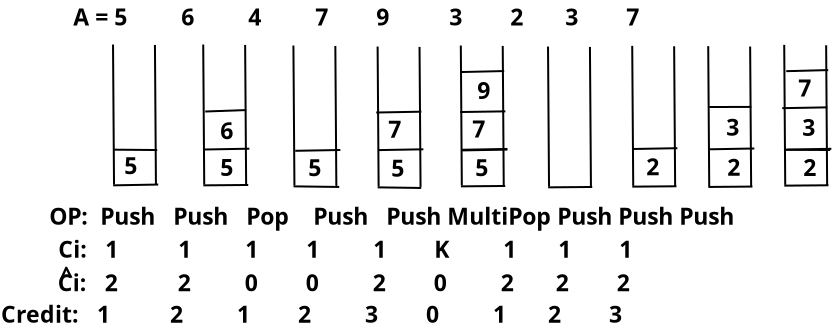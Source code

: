 <?xml version="1.0" encoding="UTF-8"?>
<dia:diagram xmlns:dia="http://www.lysator.liu.se/~alla/dia/">
  <dia:layer name="Background" visible="true" active="true">
    <dia:object type="Standard - Line" version="0" id="O0">
      <dia:attribute name="obj_pos">
        <dia:point val="-21.04,4.95"/>
      </dia:attribute>
      <dia:attribute name="obj_bb">
        <dia:rectangle val="-21.09,4.9;-20.939,12.0"/>
      </dia:attribute>
      <dia:attribute name="conn_endpoints">
        <dia:point val="-21.04,4.95"/>
        <dia:point val="-20.99,11.95"/>
      </dia:attribute>
      <dia:attribute name="numcp">
        <dia:int val="1"/>
      </dia:attribute>
    </dia:object>
    <dia:object type="Standard - Line" version="0" id="O1">
      <dia:attribute name="obj_pos">
        <dia:point val="-18.944,4.97"/>
      </dia:attribute>
      <dia:attribute name="obj_bb">
        <dia:rectangle val="-18.995,4.92;-18.844,12.021"/>
      </dia:attribute>
      <dia:attribute name="conn_endpoints">
        <dia:point val="-18.944,4.97"/>
        <dia:point val="-18.894,11.97"/>
      </dia:attribute>
      <dia:attribute name="numcp">
        <dia:int val="1"/>
      </dia:attribute>
    </dia:object>
    <dia:object type="Standard - Line" version="0" id="O2">
      <dia:attribute name="obj_pos">
        <dia:point val="-21.036,11.99"/>
      </dia:attribute>
      <dia:attribute name="obj_bb">
        <dia:rectangle val="-21.087,11.899;-18.729,12.041"/>
      </dia:attribute>
      <dia:attribute name="conn_endpoints">
        <dia:point val="-21.036,11.99"/>
        <dia:point val="-18.78,11.95"/>
      </dia:attribute>
      <dia:attribute name="numcp">
        <dia:int val="1"/>
      </dia:attribute>
    </dia:object>
    <dia:object type="Standard - Line" version="0" id="O3">
      <dia:attribute name="obj_pos">
        <dia:point val="-16.53,4.95"/>
      </dia:attribute>
      <dia:attribute name="obj_bb">
        <dia:rectangle val="-16.58,4.9;-16.429,12.0"/>
      </dia:attribute>
      <dia:attribute name="conn_endpoints">
        <dia:point val="-16.53,4.95"/>
        <dia:point val="-16.48,11.95"/>
      </dia:attribute>
      <dia:attribute name="numcp">
        <dia:int val="1"/>
      </dia:attribute>
    </dia:object>
    <dia:object type="Standard - Line" version="0" id="O4">
      <dia:attribute name="obj_pos">
        <dia:point val="-14.434,4.97"/>
      </dia:attribute>
      <dia:attribute name="obj_bb">
        <dia:rectangle val="-14.485,4.92;-14.334,12.021"/>
      </dia:attribute>
      <dia:attribute name="conn_endpoints">
        <dia:point val="-14.434,4.97"/>
        <dia:point val="-14.384,11.97"/>
      </dia:attribute>
      <dia:attribute name="numcp">
        <dia:int val="1"/>
      </dia:attribute>
    </dia:object>
    <dia:object type="Standard - Line" version="0" id="O5">
      <dia:attribute name="obj_pos">
        <dia:point val="-16.526,11.99"/>
      </dia:attribute>
      <dia:attribute name="obj_bb">
        <dia:rectangle val="-16.576,11.92;-14.23,12.041"/>
      </dia:attribute>
      <dia:attribute name="conn_endpoints">
        <dia:point val="-16.526,11.99"/>
        <dia:point val="-14.28,11.971"/>
      </dia:attribute>
      <dia:attribute name="numcp">
        <dia:int val="1"/>
      </dia:attribute>
    </dia:object>
    <dia:object type="Standard - Line" version="0" id="O6">
      <dia:attribute name="obj_pos">
        <dia:point val="-12.02,5"/>
      </dia:attribute>
      <dia:attribute name="obj_bb">
        <dia:rectangle val="-12.07,4.95;-11.919,12.05"/>
      </dia:attribute>
      <dia:attribute name="conn_endpoints">
        <dia:point val="-12.02,5"/>
        <dia:point val="-11.97,12"/>
      </dia:attribute>
      <dia:attribute name="numcp">
        <dia:int val="1"/>
      </dia:attribute>
    </dia:object>
    <dia:object type="Standard - Line" version="0" id="O7">
      <dia:attribute name="obj_pos">
        <dia:point val="-9.924,5.02"/>
      </dia:attribute>
      <dia:attribute name="obj_bb">
        <dia:rectangle val="-9.975,4.97;-9.824,12.071"/>
      </dia:attribute>
      <dia:attribute name="conn_endpoints">
        <dia:point val="-9.924,5.02"/>
        <dia:point val="-9.874,12.02"/>
      </dia:attribute>
      <dia:attribute name="numcp">
        <dia:int val="1"/>
      </dia:attribute>
    </dia:object>
    <dia:object type="Standard - Line" version="0" id="O8">
      <dia:attribute name="obj_pos">
        <dia:point val="-12.016,12.04"/>
      </dia:attribute>
      <dia:attribute name="obj_bb">
        <dia:rectangle val="-12.066,11.99;-9.679,12.121"/>
      </dia:attribute>
      <dia:attribute name="conn_endpoints">
        <dia:point val="-12.016,12.04"/>
        <dia:point val="-9.73,12.071"/>
      </dia:attribute>
      <dia:attribute name="numcp">
        <dia:int val="1"/>
      </dia:attribute>
    </dia:object>
    <dia:object type="Standard - Line" version="0" id="O9">
      <dia:attribute name="obj_pos">
        <dia:point val="-7.81,5.05"/>
      </dia:attribute>
      <dia:attribute name="obj_bb">
        <dia:rectangle val="-7.86,5.0;-7.709,12.1"/>
      </dia:attribute>
      <dia:attribute name="conn_endpoints">
        <dia:point val="-7.81,5.05"/>
        <dia:point val="-7.76,12.05"/>
      </dia:attribute>
      <dia:attribute name="numcp">
        <dia:int val="1"/>
      </dia:attribute>
    </dia:object>
    <dia:object type="Standard - Line" version="0" id="O10">
      <dia:attribute name="obj_pos">
        <dia:point val="-5.714,5.07"/>
      </dia:attribute>
      <dia:attribute name="obj_bb">
        <dia:rectangle val="-5.765,5.02;-5.614,12.121"/>
      </dia:attribute>
      <dia:attribute name="conn_endpoints">
        <dia:point val="-5.714,5.07"/>
        <dia:point val="-5.664,12.07"/>
      </dia:attribute>
      <dia:attribute name="numcp">
        <dia:int val="1"/>
      </dia:attribute>
    </dia:object>
    <dia:object type="Standard - Line" version="0" id="O11">
      <dia:attribute name="obj_pos">
        <dia:point val="-7.806,12.09"/>
      </dia:attribute>
      <dia:attribute name="obj_bb">
        <dia:rectangle val="-7.857,12.04;-5.579,12.171"/>
      </dia:attribute>
      <dia:attribute name="conn_endpoints">
        <dia:point val="-7.806,12.09"/>
        <dia:point val="-5.63,12.121"/>
      </dia:attribute>
      <dia:attribute name="numcp">
        <dia:int val="1"/>
      </dia:attribute>
    </dia:object>
    <dia:object type="Standard - Line" version="0" id="O12">
      <dia:attribute name="obj_pos">
        <dia:point val="-3.65,5"/>
      </dia:attribute>
      <dia:attribute name="obj_bb">
        <dia:rectangle val="-3.7,4.95;-3.549,12.05"/>
      </dia:attribute>
      <dia:attribute name="conn_endpoints">
        <dia:point val="-3.65,5"/>
        <dia:point val="-3.6,12"/>
      </dia:attribute>
      <dia:attribute name="numcp">
        <dia:int val="1"/>
      </dia:attribute>
    </dia:object>
    <dia:object type="Standard - Line" version="0" id="O13">
      <dia:attribute name="obj_pos">
        <dia:point val="-1.554,5.02"/>
      </dia:attribute>
      <dia:attribute name="obj_bb">
        <dia:rectangle val="-1.605,4.97;-1.454,12.071"/>
      </dia:attribute>
      <dia:attribute name="conn_endpoints">
        <dia:point val="-1.554,5.02"/>
        <dia:point val="-1.504,12.02"/>
      </dia:attribute>
      <dia:attribute name="numcp">
        <dia:int val="1"/>
      </dia:attribute>
    </dia:object>
    <dia:object type="Standard - Line" version="0" id="O14">
      <dia:attribute name="obj_pos">
        <dia:point val="-3.646,12.04"/>
      </dia:attribute>
      <dia:attribute name="obj_bb">
        <dia:rectangle val="-3.696,11.97;-1.38,12.091"/>
      </dia:attribute>
      <dia:attribute name="conn_endpoints">
        <dia:point val="-3.646,12.04"/>
        <dia:point val="-1.43,12.021"/>
      </dia:attribute>
      <dia:attribute name="numcp">
        <dia:int val="1"/>
      </dia:attribute>
    </dia:object>
    <dia:object type="Standard - Line" version="0" id="O15">
      <dia:attribute name="obj_pos">
        <dia:point val="0.71,5.05"/>
      </dia:attribute>
      <dia:attribute name="obj_bb">
        <dia:rectangle val="0.66,5.0;0.811,12.1"/>
      </dia:attribute>
      <dia:attribute name="conn_endpoints">
        <dia:point val="0.71,5.05"/>
        <dia:point val="0.76,12.05"/>
      </dia:attribute>
      <dia:attribute name="numcp">
        <dia:int val="1"/>
      </dia:attribute>
    </dia:object>
    <dia:object type="Standard - Line" version="0" id="O16">
      <dia:attribute name="obj_pos">
        <dia:point val="2.806,5.07"/>
      </dia:attribute>
      <dia:attribute name="obj_bb">
        <dia:rectangle val="2.755,5.02;2.906,12.121"/>
      </dia:attribute>
      <dia:attribute name="conn_endpoints">
        <dia:point val="2.806,5.07"/>
        <dia:point val="2.856,12.07"/>
      </dia:attribute>
      <dia:attribute name="numcp">
        <dia:int val="1"/>
      </dia:attribute>
    </dia:object>
    <dia:object type="Standard - Line" version="0" id="O17">
      <dia:attribute name="obj_pos">
        <dia:point val="0.714,12.09"/>
      </dia:attribute>
      <dia:attribute name="obj_bb">
        <dia:rectangle val="0.664,12.02;2.97,12.141"/>
      </dia:attribute>
      <dia:attribute name="conn_endpoints">
        <dia:point val="0.714,12.09"/>
        <dia:point val="2.92,12.071"/>
      </dia:attribute>
      <dia:attribute name="numcp">
        <dia:int val="1"/>
      </dia:attribute>
    </dia:object>
    <dia:object type="Standard - Line" version="0" id="O18">
      <dia:attribute name="obj_pos">
        <dia:point val="4.92,5.015"/>
      </dia:attribute>
      <dia:attribute name="obj_bb">
        <dia:rectangle val="4.87,4.965;5.021,12.065"/>
      </dia:attribute>
      <dia:attribute name="conn_endpoints">
        <dia:point val="4.92,5.015"/>
        <dia:point val="4.97,12.015"/>
      </dia:attribute>
      <dia:attribute name="numcp">
        <dia:int val="1"/>
      </dia:attribute>
    </dia:object>
    <dia:object type="Standard - Line" version="0" id="O19">
      <dia:attribute name="obj_pos">
        <dia:point val="7.016,5.035"/>
      </dia:attribute>
      <dia:attribute name="obj_bb">
        <dia:rectangle val="6.965,4.985;7.116,12.086"/>
      </dia:attribute>
      <dia:attribute name="conn_endpoints">
        <dia:point val="7.016,5.035"/>
        <dia:point val="7.066,12.035"/>
      </dia:attribute>
      <dia:attribute name="numcp">
        <dia:int val="1"/>
      </dia:attribute>
    </dia:object>
    <dia:object type="Standard - Line" version="0" id="O20">
      <dia:attribute name="obj_pos">
        <dia:point val="4.924,12.055"/>
      </dia:attribute>
      <dia:attribute name="obj_bb">
        <dia:rectangle val="4.874,11.985;7.181,12.106"/>
      </dia:attribute>
      <dia:attribute name="conn_endpoints">
        <dia:point val="4.924,12.055"/>
        <dia:point val="7.13,12.036"/>
      </dia:attribute>
      <dia:attribute name="numcp">
        <dia:int val="1"/>
      </dia:attribute>
    </dia:object>
    <dia:object type="Standard - Line" version="0" id="O21">
      <dia:attribute name="obj_pos">
        <dia:point val="8.72,5.03"/>
      </dia:attribute>
      <dia:attribute name="obj_bb">
        <dia:rectangle val="8.67,4.98;8.821,12.08"/>
      </dia:attribute>
      <dia:attribute name="conn_endpoints">
        <dia:point val="8.72,5.03"/>
        <dia:point val="8.77,12.03"/>
      </dia:attribute>
      <dia:attribute name="numcp">
        <dia:int val="1"/>
      </dia:attribute>
    </dia:object>
    <dia:object type="Standard - Line" version="0" id="O22">
      <dia:attribute name="obj_pos">
        <dia:point val="10.816,5.05"/>
      </dia:attribute>
      <dia:attribute name="obj_bb">
        <dia:rectangle val="10.765,5;10.916,12.101"/>
      </dia:attribute>
      <dia:attribute name="conn_endpoints">
        <dia:point val="10.816,5.05"/>
        <dia:point val="10.866,12.05"/>
      </dia:attribute>
      <dia:attribute name="numcp">
        <dia:int val="1"/>
      </dia:attribute>
    </dia:object>
    <dia:object type="Standard - Line" version="0" id="O23">
      <dia:attribute name="obj_pos">
        <dia:point val="8.724,12.07"/>
      </dia:attribute>
      <dia:attribute name="obj_bb">
        <dia:rectangle val="8.674,12.0;10.981,12.121"/>
      </dia:attribute>
      <dia:attribute name="conn_endpoints">
        <dia:point val="8.724,12.07"/>
        <dia:point val="10.93,12.051"/>
      </dia:attribute>
      <dia:attribute name="numcp">
        <dia:int val="1"/>
      </dia:attribute>
    </dia:object>
    <dia:object type="Standard - Line" version="0" id="O24">
      <dia:attribute name="obj_pos">
        <dia:point val="-20.979,10.206"/>
      </dia:attribute>
      <dia:attribute name="obj_bb">
        <dia:rectangle val="-21.029,10.156;-18.779,10.274"/>
      </dia:attribute>
      <dia:attribute name="conn_endpoints">
        <dia:point val="-20.979,10.206"/>
        <dia:point val="-18.83,10.224"/>
      </dia:attribute>
      <dia:attribute name="numcp">
        <dia:int val="1"/>
      </dia:attribute>
    </dia:object>
    <dia:object type="Standard - Text" version="1" id="O25">
      <dia:attribute name="obj_pos">
        <dia:point val="-23.03,4.0"/>
      </dia:attribute>
      <dia:attribute name="obj_bb">
        <dia:rectangle val="-23.03,2.935;13.998,4.27"/>
      </dia:attribute>
      <dia:attribute name="text">
        <dia:composite type="text">
          <dia:attribute name="string">
            <dia:string>#A = 5         6         4         7        9          3        2       3        7#</dia:string>
          </dia:attribute>
          <dia:attribute name="font">
            <dia:font family="sans" style="80" name="Helvetica-Bold"/>
          </dia:attribute>
          <dia:attribute name="height">
            <dia:real val="1.435"/>
          </dia:attribute>
          <dia:attribute name="pos">
            <dia:point val="-23.03,4.0"/>
          </dia:attribute>
          <dia:attribute name="color">
            <dia:color val="#000000"/>
          </dia:attribute>
          <dia:attribute name="alignment">
            <dia:enum val="0"/>
          </dia:attribute>
        </dia:composite>
      </dia:attribute>
      <dia:attribute name="valign">
        <dia:enum val="3"/>
      </dia:attribute>
    </dia:object>
    <dia:object type="Standard - Line" version="0" id="O26">
      <dia:attribute name="obj_pos">
        <dia:point val="12.52,4.965"/>
      </dia:attribute>
      <dia:attribute name="obj_bb">
        <dia:rectangle val="12.47,4.915;12.621,12.015"/>
      </dia:attribute>
      <dia:attribute name="conn_endpoints">
        <dia:point val="12.52,4.965"/>
        <dia:point val="12.57,11.965"/>
      </dia:attribute>
      <dia:attribute name="numcp">
        <dia:int val="1"/>
      </dia:attribute>
    </dia:object>
    <dia:object type="Standard - Line" version="0" id="O27">
      <dia:attribute name="obj_pos">
        <dia:point val="14.616,4.985"/>
      </dia:attribute>
      <dia:attribute name="obj_bb">
        <dia:rectangle val="14.565,4.935;14.716,12.036"/>
      </dia:attribute>
      <dia:attribute name="conn_endpoints">
        <dia:point val="14.616,4.985"/>
        <dia:point val="14.666,11.985"/>
      </dia:attribute>
      <dia:attribute name="numcp">
        <dia:int val="1"/>
      </dia:attribute>
    </dia:object>
    <dia:object type="Standard - Line" version="0" id="O28">
      <dia:attribute name="obj_pos">
        <dia:point val="12.524,12.005"/>
      </dia:attribute>
      <dia:attribute name="obj_bb">
        <dia:rectangle val="12.474,11.935;14.781,12.056"/>
      </dia:attribute>
      <dia:attribute name="conn_endpoints">
        <dia:point val="12.524,12.005"/>
        <dia:point val="14.73,11.986"/>
      </dia:attribute>
      <dia:attribute name="numcp">
        <dia:int val="1"/>
      </dia:attribute>
    </dia:object>
    <dia:object type="Standard - Text" version="1" id="O29">
      <dia:attribute name="obj_pos">
        <dia:point val="-20.48,11.43"/>
      </dia:attribute>
      <dia:attribute name="obj_bb">
        <dia:rectangle val="-20.48,10.365;-19.682,11.7"/>
      </dia:attribute>
      <dia:attribute name="text">
        <dia:composite type="text">
          <dia:attribute name="string">
            <dia:string>#5#</dia:string>
          </dia:attribute>
          <dia:attribute name="font">
            <dia:font family="sans" style="80" name="Helvetica-Bold"/>
          </dia:attribute>
          <dia:attribute name="height">
            <dia:real val="1.435"/>
          </dia:attribute>
          <dia:attribute name="pos">
            <dia:point val="-20.48,11.43"/>
          </dia:attribute>
          <dia:attribute name="color">
            <dia:color val="#000000"/>
          </dia:attribute>
          <dia:attribute name="alignment">
            <dia:enum val="0"/>
          </dia:attribute>
        </dia:composite>
      </dia:attribute>
      <dia:attribute name="valign">
        <dia:enum val="3"/>
      </dia:attribute>
    </dia:object>
    <dia:object type="Standard - Text" version="1" id="O30">
      <dia:attribute name="obj_pos">
        <dia:point val="-15.68,9.68"/>
      </dia:attribute>
      <dia:attribute name="obj_bb">
        <dia:rectangle val="-15.68,8.615;-14.882,9.95"/>
      </dia:attribute>
      <dia:attribute name="text">
        <dia:composite type="text">
          <dia:attribute name="string">
            <dia:string>#6#</dia:string>
          </dia:attribute>
          <dia:attribute name="font">
            <dia:font family="sans" style="80" name="Helvetica-Bold"/>
          </dia:attribute>
          <dia:attribute name="height">
            <dia:real val="1.435"/>
          </dia:attribute>
          <dia:attribute name="pos">
            <dia:point val="-15.68,9.68"/>
          </dia:attribute>
          <dia:attribute name="color">
            <dia:color val="#000000"/>
          </dia:attribute>
          <dia:attribute name="alignment">
            <dia:enum val="0"/>
          </dia:attribute>
        </dia:composite>
      </dia:attribute>
      <dia:attribute name="valign">
        <dia:enum val="3"/>
      </dia:attribute>
    </dia:object>
    <dia:object type="Standard - Text" version="1" id="O31">
      <dia:attribute name="obj_pos">
        <dia:point val="-7.28,9.61"/>
      </dia:attribute>
      <dia:attribute name="obj_bb">
        <dia:rectangle val="-7.28,8.545;-6.482,9.88"/>
      </dia:attribute>
      <dia:attribute name="text">
        <dia:composite type="text">
          <dia:attribute name="string">
            <dia:string>#7#</dia:string>
          </dia:attribute>
          <dia:attribute name="font">
            <dia:font family="sans" style="80" name="Helvetica-Bold"/>
          </dia:attribute>
          <dia:attribute name="height">
            <dia:real val="1.435"/>
          </dia:attribute>
          <dia:attribute name="pos">
            <dia:point val="-7.28,9.61"/>
          </dia:attribute>
          <dia:attribute name="color">
            <dia:color val="#000000"/>
          </dia:attribute>
          <dia:attribute name="alignment">
            <dia:enum val="0"/>
          </dia:attribute>
        </dia:composite>
      </dia:attribute>
      <dia:attribute name="valign">
        <dia:enum val="3"/>
      </dia:attribute>
    </dia:object>
    <dia:object type="Standard - Text" version="1" id="O32">
      <dia:attribute name="obj_pos">
        <dia:point val="-2.83,7.675"/>
      </dia:attribute>
      <dia:attribute name="obj_bb">
        <dia:rectangle val="-2.83,6.61;-2.032,7.945"/>
      </dia:attribute>
      <dia:attribute name="text">
        <dia:composite type="text">
          <dia:attribute name="string">
            <dia:string>#9#</dia:string>
          </dia:attribute>
          <dia:attribute name="font">
            <dia:font family="sans" style="80" name="Helvetica-Bold"/>
          </dia:attribute>
          <dia:attribute name="height">
            <dia:real val="1.435"/>
          </dia:attribute>
          <dia:attribute name="pos">
            <dia:point val="-2.83,7.675"/>
          </dia:attribute>
          <dia:attribute name="color">
            <dia:color val="#000000"/>
          </dia:attribute>
          <dia:attribute name="alignment">
            <dia:enum val="0"/>
          </dia:attribute>
        </dia:composite>
      </dia:attribute>
      <dia:attribute name="valign">
        <dia:enum val="3"/>
      </dia:attribute>
    </dia:object>
    <dia:object type="Standard - Text" version="1" id="O33">
      <dia:attribute name="obj_pos">
        <dia:point val="5.62,11.49"/>
      </dia:attribute>
      <dia:attribute name="obj_bb">
        <dia:rectangle val="5.62,10.425;6.418,11.76"/>
      </dia:attribute>
      <dia:attribute name="text">
        <dia:composite type="text">
          <dia:attribute name="string">
            <dia:string>#2#</dia:string>
          </dia:attribute>
          <dia:attribute name="font">
            <dia:font family="sans" style="80" name="Helvetica-Bold"/>
          </dia:attribute>
          <dia:attribute name="height">
            <dia:real val="1.435"/>
          </dia:attribute>
          <dia:attribute name="pos">
            <dia:point val="5.62,11.49"/>
          </dia:attribute>
          <dia:attribute name="color">
            <dia:color val="#000000"/>
          </dia:attribute>
          <dia:attribute name="alignment">
            <dia:enum val="0"/>
          </dia:attribute>
        </dia:composite>
      </dia:attribute>
      <dia:attribute name="valign">
        <dia:enum val="3"/>
      </dia:attribute>
    </dia:object>
    <dia:object type="Standard - Text" version="1" id="O34">
      <dia:attribute name="obj_pos">
        <dia:point val="9.62,9.505"/>
      </dia:attribute>
      <dia:attribute name="obj_bb">
        <dia:rectangle val="9.62,8.44;10.418,9.775"/>
      </dia:attribute>
      <dia:attribute name="text">
        <dia:composite type="text">
          <dia:attribute name="string">
            <dia:string>#3#</dia:string>
          </dia:attribute>
          <dia:attribute name="font">
            <dia:font family="sans" style="80" name="Helvetica-Bold"/>
          </dia:attribute>
          <dia:attribute name="height">
            <dia:real val="1.435"/>
          </dia:attribute>
          <dia:attribute name="pos">
            <dia:point val="9.62,9.505"/>
          </dia:attribute>
          <dia:attribute name="color">
            <dia:color val="#000000"/>
          </dia:attribute>
          <dia:attribute name="alignment">
            <dia:enum val="0"/>
          </dia:attribute>
        </dia:composite>
      </dia:attribute>
      <dia:attribute name="valign">
        <dia:enum val="3"/>
      </dia:attribute>
    </dia:object>
    <dia:object type="Standard - Line" version="0" id="O35">
      <dia:attribute name="obj_pos">
        <dia:point val="-16.479,10.198"/>
      </dia:attribute>
      <dia:attribute name="obj_bb">
        <dia:rectangle val="-16.53,10.106;-14.172,10.249"/>
      </dia:attribute>
      <dia:attribute name="conn_endpoints">
        <dia:point val="-16.479,10.198"/>
        <dia:point val="-14.223,10.157"/>
      </dia:attribute>
      <dia:attribute name="numcp">
        <dia:int val="1"/>
      </dia:attribute>
    </dia:object>
    <dia:object type="Standard - Line" version="0" id="O36">
      <dia:attribute name="obj_pos">
        <dia:point val="-11.929,10.263"/>
      </dia:attribute>
      <dia:attribute name="obj_bb">
        <dia:rectangle val="-11.98,10.171;-9.622,10.314"/>
      </dia:attribute>
      <dia:attribute name="conn_endpoints">
        <dia:point val="-11.929,10.263"/>
        <dia:point val="-9.673,10.222"/>
      </dia:attribute>
      <dia:attribute name="numcp">
        <dia:int val="1"/>
      </dia:attribute>
    </dia:object>
    <dia:object type="Standard - Line" version="0" id="O37">
      <dia:attribute name="obj_pos">
        <dia:point val="-7.779,10.228"/>
      </dia:attribute>
      <dia:attribute name="obj_bb">
        <dia:rectangle val="-7.83,10.136;-5.472,10.279"/>
      </dia:attribute>
      <dia:attribute name="conn_endpoints">
        <dia:point val="-7.779,10.228"/>
        <dia:point val="-5.523,10.187"/>
      </dia:attribute>
      <dia:attribute name="numcp">
        <dia:int val="1"/>
      </dia:attribute>
    </dia:object>
    <dia:object type="Standard - Line" version="0" id="O38">
      <dia:attribute name="obj_pos">
        <dia:point val="-3.579,10.243"/>
      </dia:attribute>
      <dia:attribute name="obj_bb">
        <dia:rectangle val="-3.63,10.151;-1.272,10.294"/>
      </dia:attribute>
      <dia:attribute name="conn_endpoints">
        <dia:point val="-3.579,10.243"/>
        <dia:point val="-1.323,10.202"/>
      </dia:attribute>
      <dia:attribute name="numcp">
        <dia:int val="1"/>
      </dia:attribute>
    </dia:object>
    <dia:object type="Standard - Line" version="0" id="O39">
      <dia:attribute name="obj_pos">
        <dia:point val="8.77,8.074"/>
      </dia:attribute>
      <dia:attribute name="obj_bb">
        <dia:rectangle val="8.72,8.017;10.927,8.124"/>
      </dia:attribute>
      <dia:attribute name="conn_endpoints">
        <dia:point val="8.77,8.074"/>
        <dia:point val="10.877,8.067"/>
      </dia:attribute>
      <dia:attribute name="numcp">
        <dia:int val="1"/>
      </dia:attribute>
    </dia:object>
    <dia:object type="Standard - Line" version="0" id="O40">
      <dia:attribute name="obj_pos">
        <dia:point val="4.921,10.173"/>
      </dia:attribute>
      <dia:attribute name="obj_bb">
        <dia:rectangle val="4.87,10.081;7.228,10.224"/>
      </dia:attribute>
      <dia:attribute name="conn_endpoints">
        <dia:point val="4.921,10.173"/>
        <dia:point val="7.177,10.132"/>
      </dia:attribute>
      <dia:attribute name="numcp">
        <dia:int val="1"/>
      </dia:attribute>
    </dia:object>
    <dia:object type="Standard - Line" version="0" id="O41">
      <dia:attribute name="obj_pos">
        <dia:point val="8.771,10.188"/>
      </dia:attribute>
      <dia:attribute name="obj_bb">
        <dia:rectangle val="8.72,10.096;11.078,10.239"/>
      </dia:attribute>
      <dia:attribute name="conn_endpoints">
        <dia:point val="8.771,10.188"/>
        <dia:point val="11.027,10.147"/>
      </dia:attribute>
      <dia:attribute name="numcp">
        <dia:int val="1"/>
      </dia:attribute>
    </dia:object>
    <dia:object type="Standard - Line" version="0" id="O42">
      <dia:attribute name="obj_pos">
        <dia:point val="12.621,10.203"/>
      </dia:attribute>
      <dia:attribute name="obj_bb">
        <dia:rectangle val="12.57,10.111;14.928,10.254"/>
      </dia:attribute>
      <dia:attribute name="conn_endpoints">
        <dia:point val="12.621,10.203"/>
        <dia:point val="14.877,10.162"/>
      </dia:attribute>
      <dia:attribute name="numcp">
        <dia:int val="1"/>
      </dia:attribute>
    </dia:object>
    <dia:object type="Standard - Text" version="1" id="O43">
      <dia:attribute name="obj_pos">
        <dia:point val="-15.68,11.521"/>
      </dia:attribute>
      <dia:attribute name="obj_bb">
        <dia:rectangle val="-15.68,10.456;-14.882,11.791"/>
      </dia:attribute>
      <dia:attribute name="text">
        <dia:composite type="text">
          <dia:attribute name="string">
            <dia:string>#5#</dia:string>
          </dia:attribute>
          <dia:attribute name="font">
            <dia:font family="sans" style="80" name="Helvetica-Bold"/>
          </dia:attribute>
          <dia:attribute name="height">
            <dia:real val="1.435"/>
          </dia:attribute>
          <dia:attribute name="pos">
            <dia:point val="-15.68,11.521"/>
          </dia:attribute>
          <dia:attribute name="color">
            <dia:color val="#000000"/>
          </dia:attribute>
          <dia:attribute name="alignment">
            <dia:enum val="0"/>
          </dia:attribute>
        </dia:composite>
      </dia:attribute>
      <dia:attribute name="valign">
        <dia:enum val="3"/>
      </dia:attribute>
    </dia:object>
    <dia:object type="Standard - Text" version="1" id="O44">
      <dia:attribute name="obj_pos">
        <dia:point val="-11.28,11.536"/>
      </dia:attribute>
      <dia:attribute name="obj_bb">
        <dia:rectangle val="-11.28,10.471;-10.482,11.806"/>
      </dia:attribute>
      <dia:attribute name="text">
        <dia:composite type="text">
          <dia:attribute name="string">
            <dia:string>#5#</dia:string>
          </dia:attribute>
          <dia:attribute name="font">
            <dia:font family="sans" style="80" name="Helvetica-Bold"/>
          </dia:attribute>
          <dia:attribute name="height">
            <dia:real val="1.435"/>
          </dia:attribute>
          <dia:attribute name="pos">
            <dia:point val="-11.28,11.536"/>
          </dia:attribute>
          <dia:attribute name="color">
            <dia:color val="#000000"/>
          </dia:attribute>
          <dia:attribute name="alignment">
            <dia:enum val="0"/>
          </dia:attribute>
        </dia:composite>
      </dia:attribute>
      <dia:attribute name="valign">
        <dia:enum val="3"/>
      </dia:attribute>
    </dia:object>
    <dia:object type="Standard - Line" version="0" id="O45">
      <dia:attribute name="obj_pos">
        <dia:point val="-16.429,8.298"/>
      </dia:attribute>
      <dia:attribute name="obj_bb">
        <dia:rectangle val="-16.481,8.172;-14.328,8.35"/>
      </dia:attribute>
      <dia:attribute name="conn_endpoints">
        <dia:point val="-16.429,8.298"/>
        <dia:point val="-14.38,8.224"/>
      </dia:attribute>
      <dia:attribute name="numcp">
        <dia:int val="1"/>
      </dia:attribute>
    </dia:object>
    <dia:object type="Standard - Line" version="0" id="O46">
      <dia:attribute name="obj_pos">
        <dia:point val="-7.879,8.348"/>
      </dia:attribute>
      <dia:attribute name="obj_bb">
        <dia:rectangle val="-7.93,8.256;-5.572,8.399"/>
      </dia:attribute>
      <dia:attribute name="conn_endpoints">
        <dia:point val="-7.879,8.348"/>
        <dia:point val="-5.623,8.307"/>
      </dia:attribute>
      <dia:attribute name="numcp">
        <dia:int val="1"/>
      </dia:attribute>
    </dia:object>
    <dia:object type="Standard - Text" version="1" id="O47">
      <dia:attribute name="obj_pos">
        <dia:point val="-7.13,11.554"/>
      </dia:attribute>
      <dia:attribute name="obj_bb">
        <dia:rectangle val="-7.13,10.489;-6.332,11.824"/>
      </dia:attribute>
      <dia:attribute name="text">
        <dia:composite type="text">
          <dia:attribute name="string">
            <dia:string>#5#</dia:string>
          </dia:attribute>
          <dia:attribute name="font">
            <dia:font family="sans" style="80" name="Helvetica-Bold"/>
          </dia:attribute>
          <dia:attribute name="height">
            <dia:real val="1.435"/>
          </dia:attribute>
          <dia:attribute name="pos">
            <dia:point val="-7.13,11.554"/>
          </dia:attribute>
          <dia:attribute name="color">
            <dia:color val="#000000"/>
          </dia:attribute>
          <dia:attribute name="alignment">
            <dia:enum val="0"/>
          </dia:attribute>
        </dia:composite>
      </dia:attribute>
      <dia:attribute name="valign">
        <dia:enum val="3"/>
      </dia:attribute>
    </dia:object>
    <dia:object type="Standard - Text" version="1" id="O48">
      <dia:attribute name="obj_pos">
        <dia:point val="-3.08,9.592"/>
      </dia:attribute>
      <dia:attribute name="obj_bb">
        <dia:rectangle val="-3.08,8.527;-2.282,9.862"/>
      </dia:attribute>
      <dia:attribute name="text">
        <dia:composite type="text">
          <dia:attribute name="string">
            <dia:string>#7#</dia:string>
          </dia:attribute>
          <dia:attribute name="font">
            <dia:font family="sans" style="80" name="Helvetica-Bold"/>
          </dia:attribute>
          <dia:attribute name="height">
            <dia:real val="1.435"/>
          </dia:attribute>
          <dia:attribute name="pos">
            <dia:point val="-3.08,9.592"/>
          </dia:attribute>
          <dia:attribute name="color">
            <dia:color val="#000000"/>
          </dia:attribute>
          <dia:attribute name="alignment">
            <dia:enum val="0"/>
          </dia:attribute>
        </dia:composite>
      </dia:attribute>
      <dia:attribute name="valign">
        <dia:enum val="3"/>
      </dia:attribute>
    </dia:object>
    <dia:object type="Standard - Line" version="0" id="O49">
      <dia:attribute name="obj_pos">
        <dia:point val="-3.579,10.211"/>
      </dia:attribute>
      <dia:attribute name="obj_bb">
        <dia:rectangle val="-3.63,10.119;-1.272,10.261"/>
      </dia:attribute>
      <dia:attribute name="conn_endpoints">
        <dia:point val="-3.579,10.211"/>
        <dia:point val="-1.323,10.17"/>
      </dia:attribute>
      <dia:attribute name="numcp">
        <dia:int val="1"/>
      </dia:attribute>
    </dia:object>
    <dia:object type="Standard - Line" version="0" id="O50">
      <dia:attribute name="obj_pos">
        <dia:point val="-3.68,8.324"/>
      </dia:attribute>
      <dia:attribute name="obj_bb">
        <dia:rectangle val="-3.731,8.239;-1.372,8.375"/>
      </dia:attribute>
      <dia:attribute name="conn_endpoints">
        <dia:point val="-3.68,8.324"/>
        <dia:point val="-1.423,8.29"/>
      </dia:attribute>
      <dia:attribute name="numcp">
        <dia:int val="1"/>
      </dia:attribute>
    </dia:object>
    <dia:object type="Standard - Text" version="1" id="O51">
      <dia:attribute name="obj_pos">
        <dia:point val="-2.93,11.537"/>
      </dia:attribute>
      <dia:attribute name="obj_bb">
        <dia:rectangle val="-2.93,10.472;-2.132,11.806"/>
      </dia:attribute>
      <dia:attribute name="text">
        <dia:composite type="text">
          <dia:attribute name="string">
            <dia:string>#5#</dia:string>
          </dia:attribute>
          <dia:attribute name="font">
            <dia:font family="sans" style="80" name="Helvetica-Bold"/>
          </dia:attribute>
          <dia:attribute name="height">
            <dia:real val="1.435"/>
          </dia:attribute>
          <dia:attribute name="pos">
            <dia:point val="-2.93,11.537"/>
          </dia:attribute>
          <dia:attribute name="color">
            <dia:color val="#000000"/>
          </dia:attribute>
          <dia:attribute name="alignment">
            <dia:enum val="0"/>
          </dia:attribute>
        </dia:composite>
      </dia:attribute>
      <dia:attribute name="valign">
        <dia:enum val="3"/>
      </dia:attribute>
    </dia:object>
    <dia:object type="Standard - Line" version="0" id="O52">
      <dia:attribute name="obj_pos">
        <dia:point val="-3.629,6.324"/>
      </dia:attribute>
      <dia:attribute name="obj_bb">
        <dia:rectangle val="-3.68,6.223;-1.429,6.375"/>
      </dia:attribute>
      <dia:attribute name="conn_endpoints">
        <dia:point val="-3.629,6.324"/>
        <dia:point val="-1.48,6.274"/>
      </dia:attribute>
      <dia:attribute name="numcp">
        <dia:int val="1"/>
      </dia:attribute>
    </dia:object>
    <dia:object type="Standard - Text" version="1" id="O53">
      <dia:attribute name="obj_pos">
        <dia:point val="9.67,11.504"/>
      </dia:attribute>
      <dia:attribute name="obj_bb">
        <dia:rectangle val="9.67,10.439;10.468,11.774"/>
      </dia:attribute>
      <dia:attribute name="text">
        <dia:composite type="text">
          <dia:attribute name="string">
            <dia:string>#2#</dia:string>
          </dia:attribute>
          <dia:attribute name="font">
            <dia:font family="sans" style="80" name="Helvetica-Bold"/>
          </dia:attribute>
          <dia:attribute name="height">
            <dia:real val="1.435"/>
          </dia:attribute>
          <dia:attribute name="pos">
            <dia:point val="9.67,11.504"/>
          </dia:attribute>
          <dia:attribute name="color">
            <dia:color val="#000000"/>
          </dia:attribute>
          <dia:attribute name="alignment">
            <dia:enum val="0"/>
          </dia:attribute>
        </dia:composite>
      </dia:attribute>
      <dia:attribute name="valign">
        <dia:enum val="3"/>
      </dia:attribute>
    </dia:object>
    <dia:object type="Standard - Text" version="1" id="O54">
      <dia:attribute name="obj_pos">
        <dia:point val="13.42,9.527"/>
      </dia:attribute>
      <dia:attribute name="obj_bb">
        <dia:rectangle val="13.42,8.462;14.218,9.797"/>
      </dia:attribute>
      <dia:attribute name="text">
        <dia:composite type="text">
          <dia:attribute name="string">
            <dia:string>#3#</dia:string>
          </dia:attribute>
          <dia:attribute name="font">
            <dia:font family="sans" style="80" name="Helvetica-Bold"/>
          </dia:attribute>
          <dia:attribute name="height">
            <dia:real val="1.435"/>
          </dia:attribute>
          <dia:attribute name="pos">
            <dia:point val="13.42,9.527"/>
          </dia:attribute>
          <dia:attribute name="color">
            <dia:color val="#000000"/>
          </dia:attribute>
          <dia:attribute name="alignment">
            <dia:enum val="0"/>
          </dia:attribute>
        </dia:composite>
      </dia:attribute>
      <dia:attribute name="valign">
        <dia:enum val="3"/>
      </dia:attribute>
    </dia:object>
    <dia:object type="Standard - Line" version="0" id="O55">
      <dia:attribute name="obj_pos">
        <dia:point val="12.421,8.131"/>
      </dia:attribute>
      <dia:attribute name="obj_bb">
        <dia:rectangle val="12.37,8.039;14.728,8.181"/>
      </dia:attribute>
      <dia:attribute name="conn_endpoints">
        <dia:point val="12.421,8.131"/>
        <dia:point val="14.677,8.09"/>
      </dia:attribute>
      <dia:attribute name="numcp">
        <dia:int val="1"/>
      </dia:attribute>
    </dia:object>
    <dia:object type="Standard - Line" version="0" id="O56">
      <dia:attribute name="obj_pos">
        <dia:point val="12.571,10.211"/>
      </dia:attribute>
      <dia:attribute name="obj_bb">
        <dia:rectangle val="12.521,10.16;14.87,10.274"/>
      </dia:attribute>
      <dia:attribute name="conn_endpoints">
        <dia:point val="12.571,10.211"/>
        <dia:point val="14.82,10.224"/>
      </dia:attribute>
      <dia:attribute name="numcp">
        <dia:int val="1"/>
      </dia:attribute>
    </dia:object>
    <dia:object type="Standard - Text" version="1" id="O57">
      <dia:attribute name="obj_pos">
        <dia:point val="13.47,11.527"/>
      </dia:attribute>
      <dia:attribute name="obj_bb">
        <dia:rectangle val="13.47,10.461;14.268,11.796"/>
      </dia:attribute>
      <dia:attribute name="text">
        <dia:composite type="text">
          <dia:attribute name="string">
            <dia:string>#2#</dia:string>
          </dia:attribute>
          <dia:attribute name="font">
            <dia:font family="sans" style="80" name="Helvetica-Bold"/>
          </dia:attribute>
          <dia:attribute name="height">
            <dia:real val="1.435"/>
          </dia:attribute>
          <dia:attribute name="pos">
            <dia:point val="13.47,11.527"/>
          </dia:attribute>
          <dia:attribute name="color">
            <dia:color val="#000000"/>
          </dia:attribute>
          <dia:attribute name="alignment">
            <dia:enum val="0"/>
          </dia:attribute>
        </dia:composite>
      </dia:attribute>
      <dia:attribute name="valign">
        <dia:enum val="3"/>
      </dia:attribute>
    </dia:object>
    <dia:object type="Standard - Text" version="1" id="O58">
      <dia:attribute name="obj_pos">
        <dia:point val="13.22,7.542"/>
      </dia:attribute>
      <dia:attribute name="obj_bb">
        <dia:rectangle val="13.22,6.477;14.018,7.812"/>
      </dia:attribute>
      <dia:attribute name="text">
        <dia:composite type="text">
          <dia:attribute name="string">
            <dia:string>#7#</dia:string>
          </dia:attribute>
          <dia:attribute name="font">
            <dia:font family="sans" style="80" name="Helvetica-Bold"/>
          </dia:attribute>
          <dia:attribute name="height">
            <dia:real val="1.435"/>
          </dia:attribute>
          <dia:attribute name="pos">
            <dia:point val="13.22,7.542"/>
          </dia:attribute>
          <dia:attribute name="color">
            <dia:color val="#000000"/>
          </dia:attribute>
          <dia:attribute name="alignment">
            <dia:enum val="0"/>
          </dia:attribute>
        </dia:composite>
      </dia:attribute>
      <dia:attribute name="valign">
        <dia:enum val="3"/>
      </dia:attribute>
    </dia:object>
    <dia:object type="Standard - Line" version="0" id="O59">
      <dia:attribute name="obj_pos">
        <dia:point val="12.621,6.281"/>
      </dia:attribute>
      <dia:attribute name="obj_bb">
        <dia:rectangle val="12.57,6.173;14.771,6.332"/>
      </dia:attribute>
      <dia:attribute name="conn_endpoints">
        <dia:point val="12.621,6.281"/>
        <dia:point val="14.72,6.224"/>
      </dia:attribute>
      <dia:attribute name="numcp">
        <dia:int val="1"/>
      </dia:attribute>
    </dia:object>
    <dia:object type="Standard - Text" version="1" id="O60">
      <dia:attribute name="obj_pos">
        <dia:point val="-24.23,13.954"/>
      </dia:attribute>
      <dia:attribute name="obj_bb">
        <dia:rectangle val="-24.23,12.889;15.94,14.224"/>
      </dia:attribute>
      <dia:attribute name="text">
        <dia:composite type="text">
          <dia:attribute name="string">
            <dia:string>#OP:  Push   Push   Pop    Push   Push MultiPop Push Push Push#</dia:string>
          </dia:attribute>
          <dia:attribute name="font">
            <dia:font family="sans" style="80" name="Helvetica-Bold"/>
          </dia:attribute>
          <dia:attribute name="height">
            <dia:real val="1.435"/>
          </dia:attribute>
          <dia:attribute name="pos">
            <dia:point val="-24.23,13.954"/>
          </dia:attribute>
          <dia:attribute name="color">
            <dia:color val="#000000"/>
          </dia:attribute>
          <dia:attribute name="alignment">
            <dia:enum val="0"/>
          </dia:attribute>
        </dia:composite>
      </dia:attribute>
      <dia:attribute name="valign">
        <dia:enum val="3"/>
      </dia:attribute>
    </dia:object>
    <dia:object type="Standard - Text" version="1" id="O61">
      <dia:attribute name="obj_pos">
        <dia:point val="-23.78,15.604"/>
      </dia:attribute>
      <dia:attribute name="obj_bb">
        <dia:rectangle val="-23.78,14.539;13.585,15.874"/>
      </dia:attribute>
      <dia:attribute name="text">
        <dia:composite type="text">
          <dia:attribute name="string">
            <dia:string>#Ci:   1          1         1        1         1        K         1       1        1#</dia:string>
          </dia:attribute>
          <dia:attribute name="font">
            <dia:font family="sans" style="80" name="Helvetica-Bold"/>
          </dia:attribute>
          <dia:attribute name="height">
            <dia:real val="1.435"/>
          </dia:attribute>
          <dia:attribute name="pos">
            <dia:point val="-23.78,15.604"/>
          </dia:attribute>
          <dia:attribute name="color">
            <dia:color val="#000000"/>
          </dia:attribute>
          <dia:attribute name="alignment">
            <dia:enum val="0"/>
          </dia:attribute>
        </dia:composite>
      </dia:attribute>
      <dia:attribute name="valign">
        <dia:enum val="3"/>
      </dia:attribute>
    </dia:object>
    <dia:object type="Standard - Text" version="1" id="O62">
      <dia:attribute name="obj_pos">
        <dia:point val="-23.808,15.846"/>
      </dia:attribute>
      <dia:attribute name="obj_bb">
        <dia:rectangle val="-23.808,14.781;13.465,17.551"/>
      </dia:attribute>
      <dia:attribute name="text">
        <dia:composite type="text">
          <dia:attribute name="string">
            <dia:string>#
Ci:   2          2         0        0         2        0         2       2        2#</dia:string>
          </dia:attribute>
          <dia:attribute name="font">
            <dia:font family="sans" style="80" name="Helvetica-Bold"/>
          </dia:attribute>
          <dia:attribute name="height">
            <dia:real val="1.435"/>
          </dia:attribute>
          <dia:attribute name="pos">
            <dia:point val="-23.808,15.846"/>
          </dia:attribute>
          <dia:attribute name="color">
            <dia:color val="#000000"/>
          </dia:attribute>
          <dia:attribute name="alignment">
            <dia:enum val="0"/>
          </dia:attribute>
        </dia:composite>
      </dia:attribute>
      <dia:attribute name="valign">
        <dia:enum val="3"/>
      </dia:attribute>
    </dia:object>
    <dia:object type="Standard - Text" version="1" id="O63">
      <dia:attribute name="obj_pos">
        <dia:point val="-23.691,16.915"/>
      </dia:attribute>
      <dia:attribute name="obj_bb">
        <dia:rectangle val="-23.691,15.85;-22.728,17.185"/>
      </dia:attribute>
      <dia:attribute name="text">
        <dia:composite type="text">
          <dia:attribute name="string">
            <dia:string>#^#</dia:string>
          </dia:attribute>
          <dia:attribute name="font">
            <dia:font family="sans" style="80" name="Helvetica-Bold"/>
          </dia:attribute>
          <dia:attribute name="height">
            <dia:real val="1.435"/>
          </dia:attribute>
          <dia:attribute name="pos">
            <dia:point val="-23.691,16.915"/>
          </dia:attribute>
          <dia:attribute name="color">
            <dia:color val="#000000"/>
          </dia:attribute>
          <dia:attribute name="alignment">
            <dia:enum val="0"/>
          </dia:attribute>
        </dia:composite>
      </dia:attribute>
      <dia:attribute name="valign">
        <dia:enum val="3"/>
      </dia:attribute>
    </dia:object>
    <dia:object type="Standard - Text" version="1" id="O64">
      <dia:attribute name="obj_pos">
        <dia:point val="-26.641,18.865"/>
      </dia:attribute>
      <dia:attribute name="obj_bb">
        <dia:rectangle val="-26.641,17.766;13.377,19.201"/>
      </dia:attribute>
      <dia:attribute name="text">
        <dia:composite type="text">
          <dia:attribute name="string">
            <dia:string>#Credit:   1          2         1        2         3        0         1       2        3#</dia:string>
          </dia:attribute>
          <dia:attribute name="font">
            <dia:font family="sans" style="80" name="Helvetica-Bold"/>
          </dia:attribute>
          <dia:attribute name="height">
            <dia:real val="1.435"/>
          </dia:attribute>
          <dia:attribute name="pos">
            <dia:point val="-26.641,18.865"/>
          </dia:attribute>
          <dia:attribute name="color">
            <dia:color val="#000000"/>
          </dia:attribute>
          <dia:attribute name="alignment">
            <dia:enum val="0"/>
          </dia:attribute>
        </dia:composite>
      </dia:attribute>
      <dia:attribute name="valign">
        <dia:enum val="3"/>
      </dia:attribute>
    </dia:object>
  </dia:layer>
</dia:diagram>
